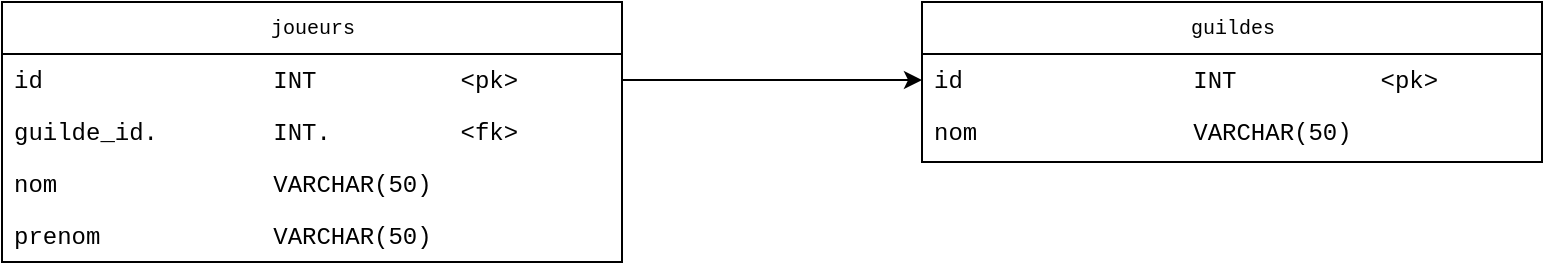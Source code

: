<mxfile version="24.2.5" type="device">
  <diagram name="Page-1" id="c4acf3e9-155e-7222-9cf6-157b1a14988f">
    <mxGraphModel dx="1026" dy="680" grid="1" gridSize="10" guides="1" tooltips="1" connect="1" arrows="1" fold="1" page="1" pageScale="1" pageWidth="850" pageHeight="1100" background="none" math="0" shadow="0">
      <root>
        <mxCell id="0" />
        <mxCell id="1" parent="0" />
        <mxCell id="4COk2VPTOHfpMLbUNnhE-7" value="joueurs" style="swimlane;html=1;fontStyle=0;childLayout=stackLayout;horizontal=1;startSize=26;fillColor=none;horizontalStack=0;resizeParent=1;resizeLast=0;collapsible=1;marginBottom=0;swimlaneFillColor=#ffffff;rounded=0;shadow=0;comic=0;labelBackgroundColor=none;strokeWidth=1;fontFamily=Courier New;fontSize=10;align=center;" parent="1" vertex="1">
          <mxGeometry x="10" y="10" width="310" height="130" as="geometry" />
        </mxCell>
        <mxCell id="4COk2VPTOHfpMLbUNnhE-8" value="id&amp;nbsp; &amp;nbsp; &amp;nbsp; &amp;nbsp; &amp;nbsp; &amp;nbsp; &amp;nbsp; &amp;nbsp; INT&amp;nbsp; &amp;nbsp; &amp;nbsp; &amp;nbsp; &amp;nbsp; &amp;lt;pk&amp;gt;" style="text;html=1;strokeColor=none;fillColor=none;align=left;verticalAlign=top;spacingLeft=4;spacingRight=4;whiteSpace=wrap;overflow=hidden;rotatable=0;points=[[0,0.5],[1,0.5]];portConstraint=eastwest;fontFamily=Courier New;" parent="4COk2VPTOHfpMLbUNnhE-7" vertex="1">
          <mxGeometry y="26" width="310" height="26" as="geometry" />
        </mxCell>
        <mxCell id="4COk2VPTOHfpMLbUNnhE-9" value="guilde_id.&amp;nbsp; &amp;nbsp; &amp;nbsp; &amp;nbsp; INT.&amp;nbsp; &amp;nbsp; &amp;nbsp; &amp;nbsp; &amp;nbsp;&amp;lt;fk&amp;gt;" style="text;html=1;strokeColor=none;fillColor=none;align=left;verticalAlign=top;spacingLeft=4;spacingRight=4;whiteSpace=wrap;overflow=hidden;rotatable=0;points=[[0,0.5],[1,0.5]];portConstraint=eastwest;fontFamily=Courier New;" parent="4COk2VPTOHfpMLbUNnhE-7" vertex="1">
          <mxGeometry y="52" width="310" height="26" as="geometry" />
        </mxCell>
        <mxCell id="4COk2VPTOHfpMLbUNnhE-10" value="nom&amp;nbsp; &amp;nbsp; &amp;nbsp; &amp;nbsp; &amp;nbsp; &amp;nbsp; &amp;nbsp; &amp;nbsp;VARCHAR(50)" style="text;html=1;strokeColor=none;fillColor=none;align=left;verticalAlign=top;spacingLeft=4;spacingRight=4;whiteSpace=wrap;overflow=hidden;rotatable=0;points=[[0,0.5],[1,0.5]];portConstraint=eastwest;fontFamily=Courier New;" parent="4COk2VPTOHfpMLbUNnhE-7" vertex="1">
          <mxGeometry y="78" width="310" height="26" as="geometry" />
        </mxCell>
        <mxCell id="jj5QxuYdY9dPFg9_PupU-1" value="prenom&amp;nbsp; &amp;nbsp; &amp;nbsp; &amp;nbsp; &amp;nbsp; &amp;nbsp; VARCHAR(50)" style="text;html=1;strokeColor=none;fillColor=none;align=left;verticalAlign=top;spacingLeft=4;spacingRight=4;whiteSpace=wrap;overflow=hidden;rotatable=0;points=[[0,0.5],[1,0.5]];portConstraint=eastwest;fontFamily=Courier New;" vertex="1" parent="4COk2VPTOHfpMLbUNnhE-7">
          <mxGeometry y="104" width="310" height="26" as="geometry" />
        </mxCell>
        <mxCell id="4COk2VPTOHfpMLbUNnhE-30" value="guildes" style="swimlane;html=1;fontStyle=0;childLayout=stackLayout;horizontal=1;startSize=26;fillColor=none;horizontalStack=0;resizeParent=1;resizeLast=0;collapsible=1;marginBottom=0;swimlaneFillColor=#ffffff;rounded=0;shadow=0;comic=0;labelBackgroundColor=none;strokeWidth=1;fontFamily=Courier New;fontSize=10;align=center;" parent="1" vertex="1">
          <mxGeometry x="470" y="10" width="310" height="80" as="geometry" />
        </mxCell>
        <mxCell id="4COk2VPTOHfpMLbUNnhE-32" value="id&amp;nbsp; &amp;nbsp; &amp;nbsp; &amp;nbsp; &amp;nbsp; &amp;nbsp; &amp;nbsp; &amp;nbsp; INT&amp;nbsp; &amp;nbsp; &amp;nbsp; &amp;nbsp; &amp;nbsp; &amp;lt;pk&amp;gt;" style="text;html=1;strokeColor=none;fillColor=none;align=left;verticalAlign=top;spacingLeft=4;spacingRight=4;whiteSpace=wrap;overflow=hidden;rotatable=0;points=[[0,0.5],[1,0.5]];portConstraint=eastwest;fontFamily=Courier New;" parent="4COk2VPTOHfpMLbUNnhE-30" vertex="1">
          <mxGeometry y="26" width="310" height="26" as="geometry" />
        </mxCell>
        <mxCell id="4COk2VPTOHfpMLbUNnhE-33" value="nom&amp;nbsp; &amp;nbsp; &amp;nbsp; &amp;nbsp; &amp;nbsp; &amp;nbsp; &amp;nbsp; &amp;nbsp;VARCHAR(50)" style="text;html=1;strokeColor=none;fillColor=none;align=left;verticalAlign=top;spacingLeft=4;spacingRight=4;whiteSpace=wrap;overflow=hidden;rotatable=0;points=[[0,0.5],[1,0.5]];portConstraint=eastwest;fontFamily=Courier New;" parent="4COk2VPTOHfpMLbUNnhE-30" vertex="1">
          <mxGeometry y="52" width="310" height="26" as="geometry" />
        </mxCell>
        <mxCell id="4COk2VPTOHfpMLbUNnhE-34" style="edgeStyle=orthogonalEdgeStyle;rounded=0;orthogonalLoop=1;jettySize=auto;html=1;entryX=0;entryY=0.5;entryDx=0;entryDy=0;exitX=1;exitY=0.5;exitDx=0;exitDy=0;" parent="1" source="4COk2VPTOHfpMLbUNnhE-8" target="4COk2VPTOHfpMLbUNnhE-32" edge="1">
          <mxGeometry relative="1" as="geometry">
            <mxPoint x="420" y="150" as="sourcePoint" />
          </mxGeometry>
        </mxCell>
      </root>
    </mxGraphModel>
  </diagram>
</mxfile>
